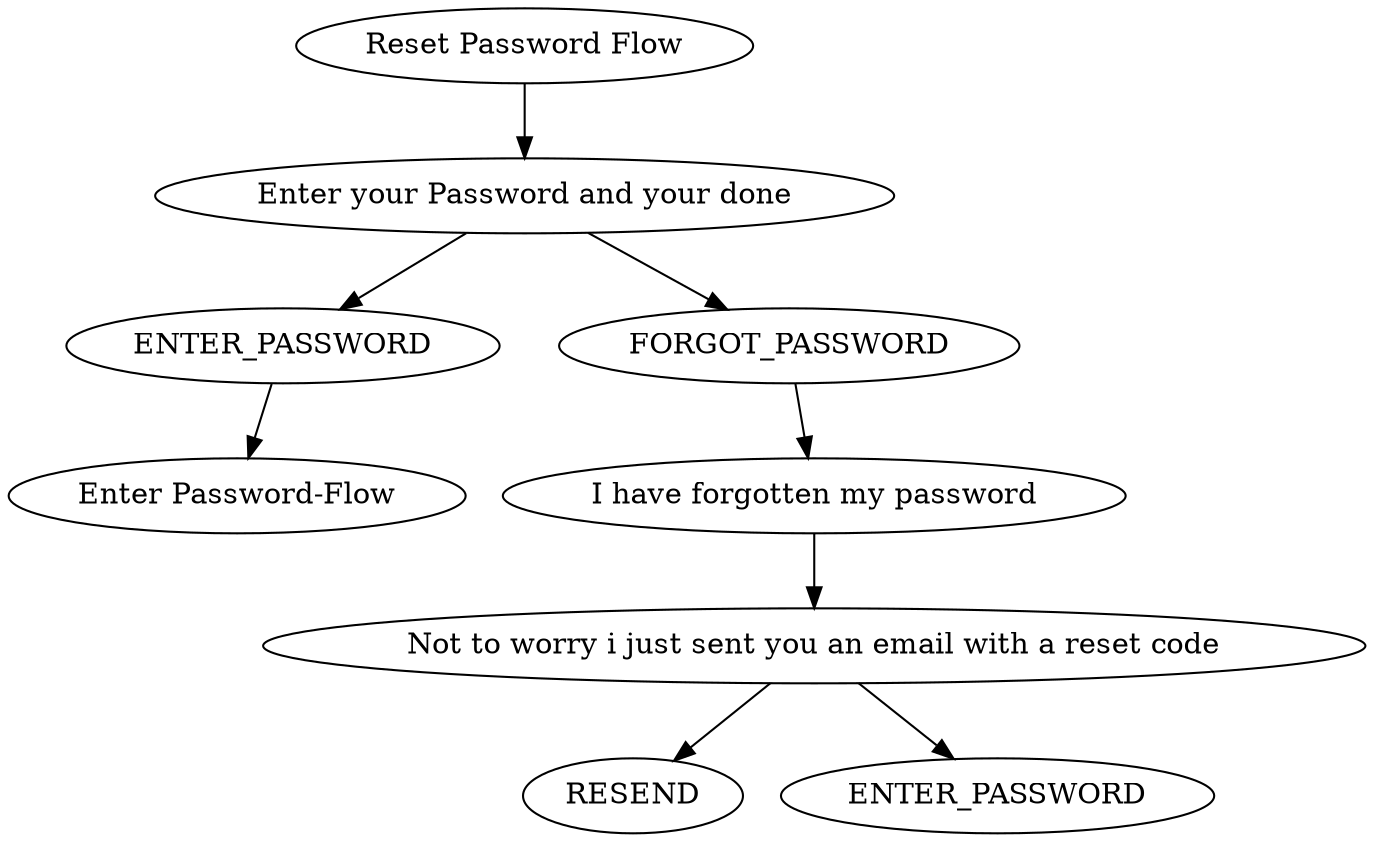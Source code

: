 digraph G {
  reset_password_choice_1[label="Enter your Password and your done"];
  reset_password_choice_2[label="Not to worry i just sent you an email with a reset code"];
  reset_password_entry_1[label="Reset Password Flow"];
  reset_password_exit_1[label="Enter Password-Flow"];
  reset_password_message_1[label="I have forgotten my password"];
  reset_password_option_1[label="ENTER_PASSWORD"];
  reset_password_option_2[label="FORGOT_PASSWORD"];
  reset_password_option_3[label="RESEND"];
  reset_password_option_4[label="ENTER_PASSWORD"];

  reset_password_choice_1 -> reset_password_option_1
  reset_password_choice_1 -> reset_password_option_2
  reset_password_choice_2 -> reset_password_option_3
  reset_password_choice_2 -> reset_password_option_4
  reset_password_entry_1 -> reset_password_choice_1
  reset_password_message_1 -> reset_password_choice_2
  reset_password_option_1 -> reset_password_exit_1
  reset_password_option_2 -> reset_password_message_1
}

